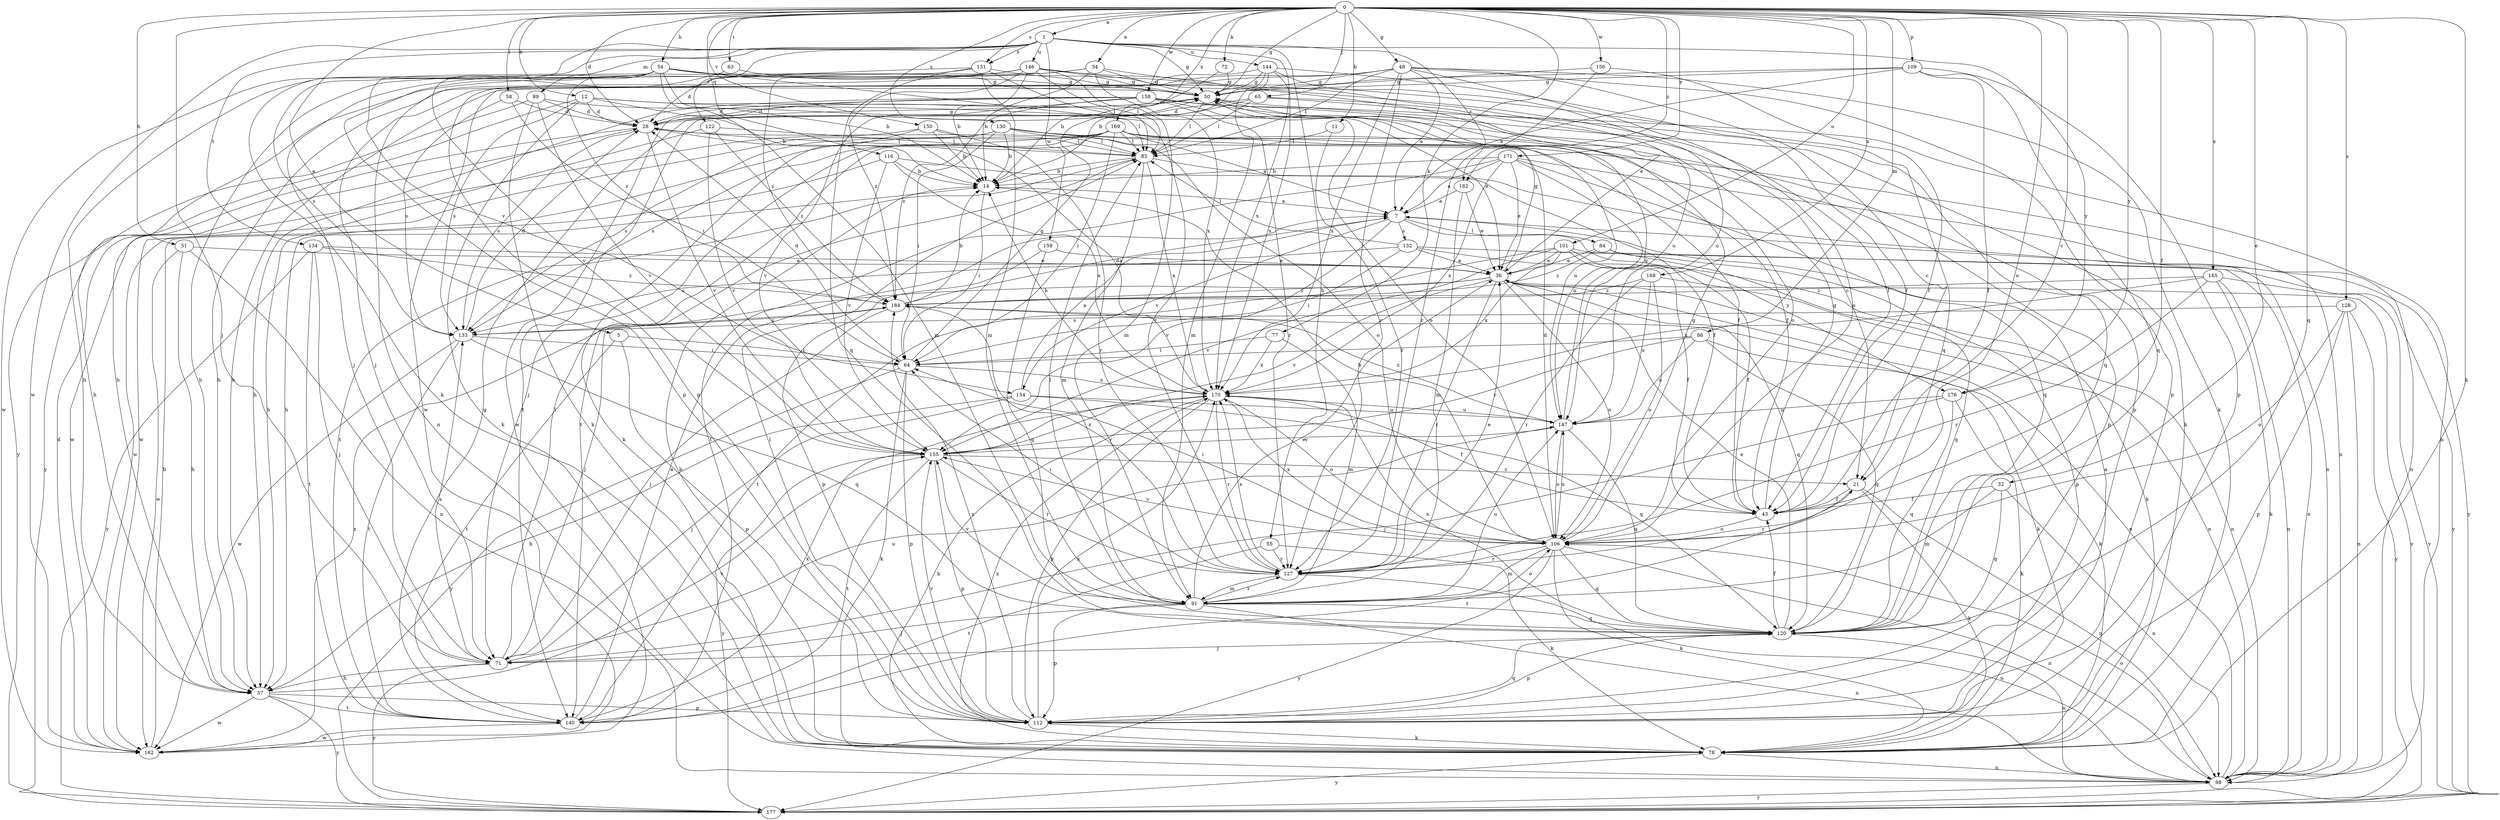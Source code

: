 strict digraph  {
0;
1;
5;
7;
11;
12;
14;
21;
28;
32;
34;
36;
43;
48;
50;
51;
54;
55;
57;
58;
63;
64;
65;
71;
72;
77;
78;
84;
85;
86;
89;
91;
98;
101;
106;
109;
112;
116;
120;
122;
127;
128;
130;
131;
132;
133;
134;
140;
144;
146;
147;
150;
154;
155;
156;
158;
159;
162;
165;
168;
169;
170;
171;
176;
177;
182;
184;
0 -> 1  [label=a];
0 -> 5  [label=a];
0 -> 11  [label=b];
0 -> 12  [label=b];
0 -> 21  [label=c];
0 -> 28  [label=d];
0 -> 32  [label=e];
0 -> 34  [label=e];
0 -> 43  [label=f];
0 -> 48  [label=g];
0 -> 50  [label=g];
0 -> 51  [label=h];
0 -> 54  [label=h];
0 -> 58  [label=i];
0 -> 63  [label=i];
0 -> 65  [label=j];
0 -> 71  [label=j];
0 -> 72  [label=k];
0 -> 77  [label=k];
0 -> 78  [label=k];
0 -> 86  [label=m];
0 -> 101  [label=o];
0 -> 106  [label=o];
0 -> 109  [label=p];
0 -> 116  [label=q];
0 -> 120  [label=q];
0 -> 128  [label=s];
0 -> 130  [label=s];
0 -> 131  [label=s];
0 -> 150  [label=v];
0 -> 156  [label=w];
0 -> 158  [label=w];
0 -> 165  [label=x];
0 -> 168  [label=x];
0 -> 169  [label=x];
0 -> 171  [label=y];
0 -> 176  [label=y];
0 -> 182  [label=z];
1 -> 50  [label=g];
1 -> 55  [label=h];
1 -> 78  [label=k];
1 -> 89  [label=m];
1 -> 122  [label=r];
1 -> 131  [label=s];
1 -> 134  [label=t];
1 -> 144  [label=u];
1 -> 146  [label=u];
1 -> 154  [label=v];
1 -> 159  [label=w];
1 -> 162  [label=w];
1 -> 170  [label=x];
1 -> 176  [label=y];
1 -> 182  [label=z];
5 -> 64  [label=i];
5 -> 112  [label=p];
5 -> 140  [label=t];
7 -> 84  [label=l];
7 -> 132  [label=s];
7 -> 154  [label=v];
7 -> 155  [label=v];
7 -> 176  [label=y];
7 -> 177  [label=y];
11 -> 85  [label=l];
11 -> 127  [label=r];
12 -> 14  [label=b];
12 -> 28  [label=d];
12 -> 36  [label=e];
12 -> 57  [label=h];
12 -> 78  [label=k];
12 -> 106  [label=o];
12 -> 133  [label=s];
14 -> 7  [label=a];
14 -> 64  [label=i];
21 -> 43  [label=f];
21 -> 78  [label=k];
21 -> 98  [label=n];
21 -> 140  [label=t];
28 -> 50  [label=g];
28 -> 85  [label=l];
28 -> 133  [label=s];
28 -> 155  [label=v];
28 -> 177  [label=y];
32 -> 43  [label=f];
32 -> 91  [label=m];
32 -> 98  [label=n];
32 -> 120  [label=q];
34 -> 14  [label=b];
34 -> 50  [label=g];
34 -> 57  [label=h];
34 -> 98  [label=n];
34 -> 147  [label=u];
34 -> 170  [label=x];
36 -> 50  [label=g];
36 -> 71  [label=j];
36 -> 98  [label=n];
36 -> 106  [label=o];
36 -> 120  [label=q];
36 -> 127  [label=r];
36 -> 155  [label=v];
36 -> 177  [label=y];
36 -> 184  [label=z];
43 -> 50  [label=g];
43 -> 106  [label=o];
48 -> 7  [label=a];
48 -> 21  [label=c];
48 -> 50  [label=g];
48 -> 71  [label=j];
48 -> 78  [label=k];
48 -> 85  [label=l];
48 -> 106  [label=o];
48 -> 112  [label=p];
48 -> 127  [label=r];
48 -> 162  [label=w];
48 -> 170  [label=x];
50 -> 28  [label=d];
50 -> 85  [label=l];
51 -> 36  [label=e];
51 -> 57  [label=h];
51 -> 98  [label=n];
51 -> 162  [label=w];
54 -> 14  [label=b];
54 -> 43  [label=f];
54 -> 50  [label=g];
54 -> 57  [label=h];
54 -> 91  [label=m];
54 -> 127  [label=r];
54 -> 133  [label=s];
54 -> 155  [label=v];
54 -> 162  [label=w];
54 -> 184  [label=z];
55 -> 78  [label=k];
55 -> 127  [label=r];
55 -> 140  [label=t];
57 -> 112  [label=p];
57 -> 140  [label=t];
57 -> 155  [label=v];
57 -> 162  [label=w];
57 -> 177  [label=y];
58 -> 28  [label=d];
58 -> 64  [label=i];
58 -> 133  [label=s];
63 -> 50  [label=g];
63 -> 112  [label=p];
64 -> 28  [label=d];
64 -> 50  [label=g];
64 -> 78  [label=k];
64 -> 112  [label=p];
64 -> 170  [label=x];
64 -> 177  [label=y];
65 -> 21  [label=c];
65 -> 28  [label=d];
65 -> 85  [label=l];
65 -> 120  [label=q];
65 -> 140  [label=t];
71 -> 57  [label=h];
71 -> 85  [label=l];
71 -> 133  [label=s];
71 -> 147  [label=u];
71 -> 177  [label=y];
72 -> 14  [label=b];
72 -> 50  [label=g];
77 -> 64  [label=i];
77 -> 91  [label=m];
77 -> 170  [label=x];
78 -> 14  [label=b];
78 -> 98  [label=n];
78 -> 170  [label=x];
78 -> 177  [label=y];
84 -> 36  [label=e];
84 -> 112  [label=p];
84 -> 120  [label=q];
84 -> 184  [label=z];
85 -> 14  [label=b];
85 -> 91  [label=m];
85 -> 98  [label=n];
85 -> 140  [label=t];
85 -> 170  [label=x];
86 -> 64  [label=i];
86 -> 78  [label=k];
86 -> 120  [label=q];
86 -> 147  [label=u];
86 -> 155  [label=v];
89 -> 28  [label=d];
89 -> 78  [label=k];
89 -> 85  [label=l];
89 -> 155  [label=v];
89 -> 177  [label=y];
91 -> 36  [label=e];
91 -> 71  [label=j];
91 -> 85  [label=l];
91 -> 98  [label=n];
91 -> 106  [label=o];
91 -> 112  [label=p];
91 -> 120  [label=q];
91 -> 127  [label=r];
91 -> 147  [label=u];
91 -> 155  [label=v];
98 -> 36  [label=e];
98 -> 106  [label=o];
98 -> 177  [label=y];
101 -> 36  [label=e];
101 -> 43  [label=f];
101 -> 78  [label=k];
101 -> 98  [label=n];
101 -> 140  [label=t];
101 -> 155  [label=v];
101 -> 170  [label=x];
106 -> 14  [label=b];
106 -> 28  [label=d];
106 -> 50  [label=g];
106 -> 64  [label=i];
106 -> 78  [label=k];
106 -> 91  [label=m];
106 -> 98  [label=n];
106 -> 120  [label=q];
106 -> 127  [label=r];
106 -> 147  [label=u];
106 -> 155  [label=v];
106 -> 170  [label=x];
106 -> 177  [label=y];
109 -> 7  [label=a];
109 -> 43  [label=f];
109 -> 50  [label=g];
109 -> 57  [label=h];
109 -> 112  [label=p];
109 -> 120  [label=q];
112 -> 7  [label=a];
112 -> 78  [label=k];
112 -> 85  [label=l];
112 -> 120  [label=q];
112 -> 155  [label=v];
112 -> 170  [label=x];
112 -> 184  [label=z];
116 -> 14  [label=b];
116 -> 43  [label=f];
116 -> 155  [label=v];
116 -> 162  [label=w];
116 -> 170  [label=x];
120 -> 36  [label=e];
120 -> 43  [label=f];
120 -> 71  [label=j];
120 -> 98  [label=n];
120 -> 112  [label=p];
120 -> 170  [label=x];
122 -> 57  [label=h];
122 -> 85  [label=l];
122 -> 155  [label=v];
122 -> 184  [label=z];
127 -> 21  [label=c];
127 -> 36  [label=e];
127 -> 64  [label=i];
127 -> 91  [label=m];
127 -> 98  [label=n];
127 -> 170  [label=x];
128 -> 98  [label=n];
128 -> 106  [label=o];
128 -> 112  [label=p];
128 -> 133  [label=s];
128 -> 177  [label=y];
130 -> 14  [label=b];
130 -> 43  [label=f];
130 -> 64  [label=i];
130 -> 85  [label=l];
130 -> 98  [label=n];
130 -> 106  [label=o];
130 -> 133  [label=s];
130 -> 162  [label=w];
131 -> 28  [label=d];
131 -> 50  [label=g];
131 -> 85  [label=l];
131 -> 91  [label=m];
131 -> 120  [label=q];
131 -> 184  [label=z];
132 -> 36  [label=e];
132 -> 43  [label=f];
132 -> 64  [label=i];
132 -> 85  [label=l];
132 -> 133  [label=s];
132 -> 177  [label=y];
133 -> 28  [label=d];
133 -> 64  [label=i];
133 -> 120  [label=q];
133 -> 140  [label=t];
133 -> 162  [label=w];
134 -> 36  [label=e];
134 -> 71  [label=j];
134 -> 140  [label=t];
134 -> 177  [label=y];
134 -> 184  [label=z];
140 -> 7  [label=a];
140 -> 50  [label=g];
140 -> 162  [label=w];
140 -> 170  [label=x];
144 -> 14  [label=b];
144 -> 43  [label=f];
144 -> 50  [label=g];
144 -> 57  [label=h];
144 -> 91  [label=m];
144 -> 147  [label=u];
144 -> 170  [label=x];
146 -> 14  [label=b];
146 -> 36  [label=e];
146 -> 50  [label=g];
146 -> 57  [label=h];
146 -> 71  [label=j];
146 -> 85  [label=l];
146 -> 91  [label=m];
146 -> 112  [label=p];
146 -> 120  [label=q];
146 -> 184  [label=z];
147 -> 50  [label=g];
147 -> 106  [label=o];
147 -> 120  [label=q];
147 -> 155  [label=v];
147 -> 184  [label=z];
150 -> 14  [label=b];
150 -> 78  [label=k];
150 -> 85  [label=l];
150 -> 127  [label=r];
150 -> 162  [label=w];
154 -> 7  [label=a];
154 -> 57  [label=h];
154 -> 71  [label=j];
154 -> 120  [label=q];
154 -> 147  [label=u];
155 -> 21  [label=c];
155 -> 112  [label=p];
155 -> 127  [label=r];
155 -> 140  [label=t];
155 -> 170  [label=x];
155 -> 177  [label=y];
156 -> 43  [label=f];
156 -> 50  [label=g];
156 -> 127  [label=r];
158 -> 28  [label=d];
158 -> 57  [label=h];
158 -> 78  [label=k];
158 -> 98  [label=n];
158 -> 106  [label=o];
158 -> 112  [label=p];
158 -> 127  [label=r];
158 -> 155  [label=v];
158 -> 162  [label=w];
158 -> 184  [label=z];
159 -> 36  [label=e];
159 -> 112  [label=p];
159 -> 120  [label=q];
162 -> 14  [label=b];
162 -> 28  [label=d];
162 -> 184  [label=z];
165 -> 78  [label=k];
165 -> 98  [label=n];
165 -> 127  [label=r];
165 -> 170  [label=x];
165 -> 177  [label=y];
165 -> 184  [label=z];
168 -> 98  [label=n];
168 -> 106  [label=o];
168 -> 127  [label=r];
168 -> 147  [label=u];
168 -> 184  [label=z];
169 -> 7  [label=a];
169 -> 43  [label=f];
169 -> 57  [label=h];
169 -> 64  [label=i];
169 -> 71  [label=j];
169 -> 85  [label=l];
169 -> 112  [label=p];
169 -> 133  [label=s];
169 -> 140  [label=t];
169 -> 147  [label=u];
170 -> 14  [label=b];
170 -> 28  [label=d];
170 -> 43  [label=f];
170 -> 78  [label=k];
170 -> 106  [label=o];
170 -> 112  [label=p];
170 -> 127  [label=r];
170 -> 147  [label=u];
171 -> 7  [label=a];
171 -> 14  [label=b];
171 -> 36  [label=e];
171 -> 98  [label=n];
171 -> 120  [label=q];
171 -> 140  [label=t];
171 -> 147  [label=u];
171 -> 170  [label=x];
176 -> 71  [label=j];
176 -> 78  [label=k];
176 -> 120  [label=q];
176 -> 147  [label=u];
182 -> 7  [label=a];
182 -> 36  [label=e];
182 -> 91  [label=m];
184 -> 7  [label=a];
184 -> 14  [label=b];
184 -> 71  [label=j];
184 -> 78  [label=k];
184 -> 127  [label=r];
184 -> 133  [label=s];
}
